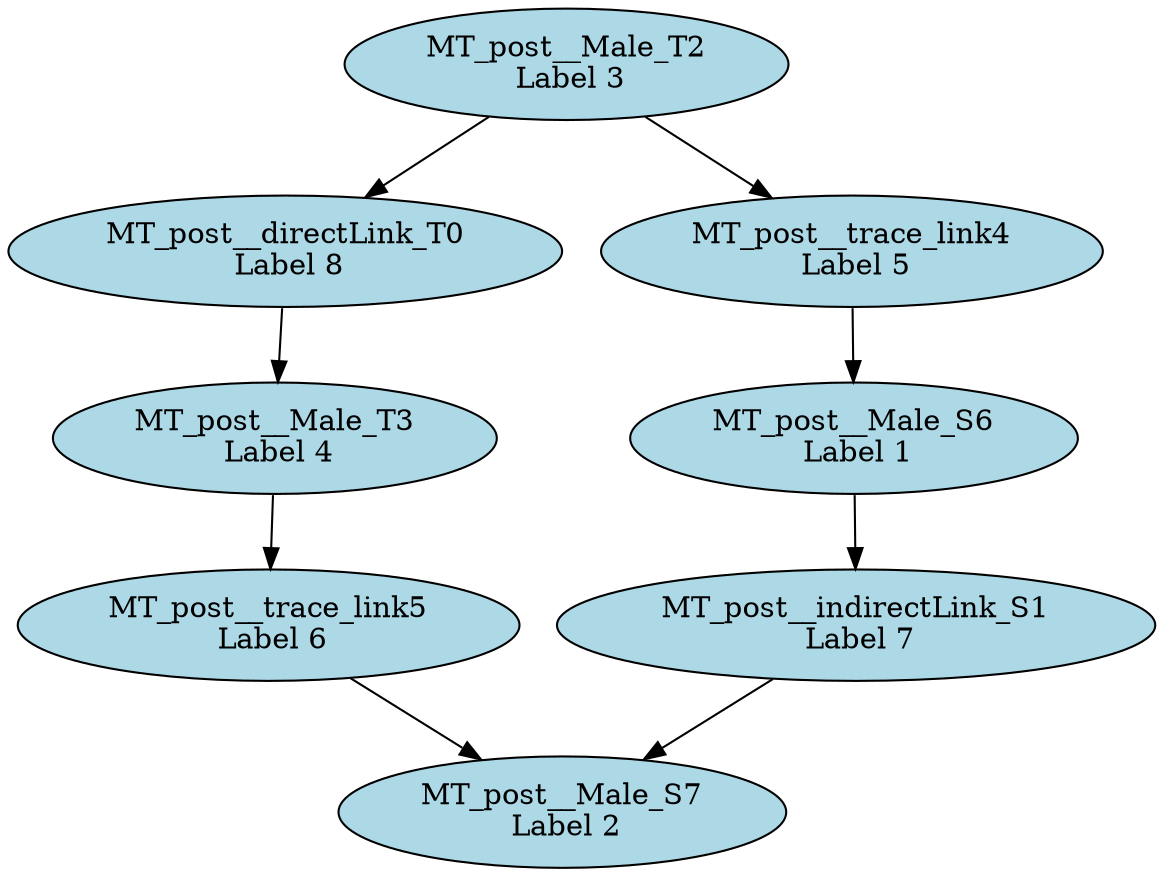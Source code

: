 digraph ruleCombinator_rewrite_HMM2MM_combine_0RHS {
"MT_post__directLink_T0\n Label 8" [style=filled, fillcolor=lightblue];
"MT_post__indirectLink_S1\n Label 7" [style=filled, fillcolor=lightblue];
"MT_post__Male_T2\n Label 3" [style=filled, fillcolor=lightblue];
"MT_post__Male_T3\n Label 4" [style=filled, fillcolor=lightblue];
"MT_post__trace_link4\n Label 5" [style=filled, fillcolor=lightblue];
"MT_post__trace_link5\n Label 6" [style=filled, fillcolor=lightblue];
"MT_post__Male_S6\n Label 1" [style=filled, fillcolor=lightblue];
"MT_post__Male_S7\n Label 2" [style=filled, fillcolor=lightblue];
"MT_post__Male_T2\n Label 3" -> "MT_post__directLink_T0\n Label 8";
"MT_post__directLink_T0\n Label 8" -> "MT_post__Male_T3\n Label 4";
"MT_post__Male_T2\n Label 3" -> "MT_post__trace_link4\n Label 5";
"MT_post__Male_T3\n Label 4" -> "MT_post__trace_link5\n Label 6";
"MT_post__trace_link4\n Label 5" -> "MT_post__Male_S6\n Label 1";
"MT_post__trace_link5\n Label 6" -> "MT_post__Male_S7\n Label 2";
"MT_post__Male_S6\n Label 1" -> "MT_post__indirectLink_S1\n Label 7";
"MT_post__indirectLink_S1\n Label 7" -> "MT_post__Male_S7\n Label 2";
}
